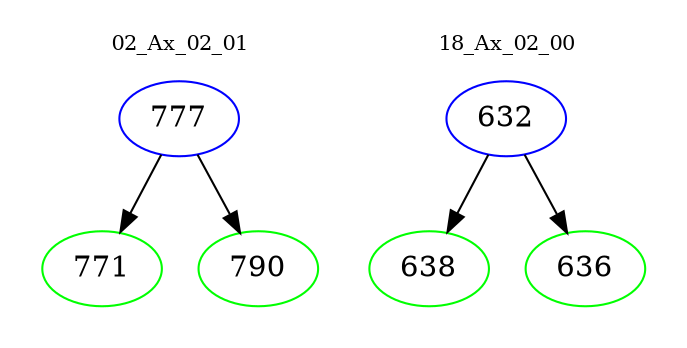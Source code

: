 digraph{
subgraph cluster_0 {
color = white
label = "02_Ax_02_01";
fontsize=10;
T0_777 [label="777", color="blue"]
T0_777 -> T0_771 [color="black"]
T0_771 [label="771", color="green"]
T0_777 -> T0_790 [color="black"]
T0_790 [label="790", color="green"]
}
subgraph cluster_1 {
color = white
label = "18_Ax_02_00";
fontsize=10;
T1_632 [label="632", color="blue"]
T1_632 -> T1_638 [color="black"]
T1_638 [label="638", color="green"]
T1_632 -> T1_636 [color="black"]
T1_636 [label="636", color="green"]
}
}
